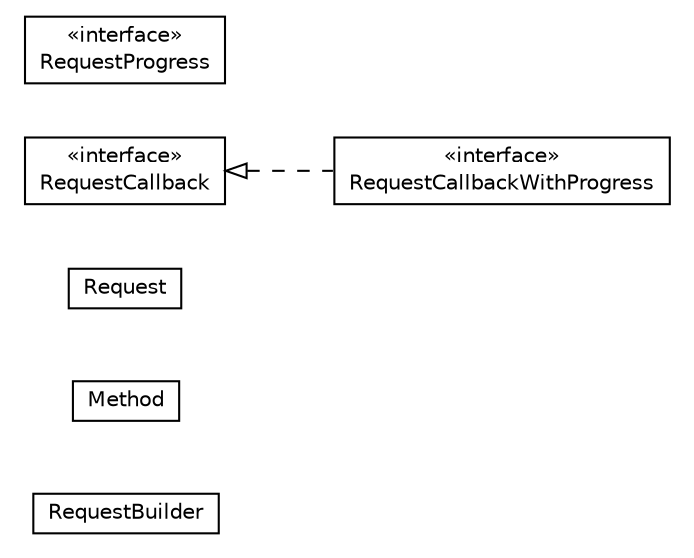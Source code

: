 #!/usr/local/bin/dot
#
# Class diagram 
# Generated by UMLGraph version R5_6-24-gf6e263 (http://www.umlgraph.org/)
#

digraph G {
	edge [fontname="Helvetica",fontsize=10,labelfontname="Helvetica",labelfontsize=10];
	node [fontname="Helvetica",fontsize=10,shape=plaintext];
	nodesep=0.25;
	ranksep=0.5;
	rankdir=LR;
	// com.google.gwt.http.client.RequestBuilder
	c847 [label=<<table title="com.google.gwt.http.client.RequestBuilder" border="0" cellborder="1" cellspacing="0" cellpadding="2" port="p" href="./RequestBuilder.html">
		<tr><td><table border="0" cellspacing="0" cellpadding="1">
<tr><td align="center" balign="center"> RequestBuilder </td></tr>
		</table></td></tr>
		</table>>, URL="./RequestBuilder.html", fontname="Helvetica", fontcolor="black", fontsize=10.0];
	// com.google.gwt.http.client.RequestBuilder.Method
	c848 [label=<<table title="com.google.gwt.http.client.RequestBuilder.Method" border="0" cellborder="1" cellspacing="0" cellpadding="2" port="p" href="./RequestBuilder.Method.html">
		<tr><td><table border="0" cellspacing="0" cellpadding="1">
<tr><td align="center" balign="center"> Method </td></tr>
		</table></td></tr>
		</table>>, URL="./RequestBuilder.Method.html", fontname="Helvetica", fontcolor="black", fontsize=10.0];
	// com.google.gwt.http.client.Request
	c849 [label=<<table title="com.google.gwt.http.client.Request" border="0" cellborder="1" cellspacing="0" cellpadding="2" port="p" href="./Request.html">
		<tr><td><table border="0" cellspacing="0" cellpadding="1">
<tr><td align="center" balign="center"> Request </td></tr>
		</table></td></tr>
		</table>>, URL="./Request.html", fontname="Helvetica", fontcolor="black", fontsize=10.0];
	// com.google.gwt.http.client.RequestCallbackWithProgress
	c850 [label=<<table title="com.google.gwt.http.client.RequestCallbackWithProgress" border="0" cellborder="1" cellspacing="0" cellpadding="2" port="p" href="./RequestCallbackWithProgress.html">
		<tr><td><table border="0" cellspacing="0" cellpadding="1">
<tr><td align="center" balign="center"> &#171;interface&#187; </td></tr>
<tr><td align="center" balign="center"> RequestCallbackWithProgress </td></tr>
		</table></td></tr>
		</table>>, URL="./RequestCallbackWithProgress.html", fontname="Helvetica", fontcolor="black", fontsize=10.0];
	// com.google.gwt.http.client.RequestProgress
	c851 [label=<<table title="com.google.gwt.http.client.RequestProgress" border="0" cellborder="1" cellspacing="0" cellpadding="2" port="p" href="./RequestProgress.html">
		<tr><td><table border="0" cellspacing="0" cellpadding="1">
<tr><td align="center" balign="center"> &#171;interface&#187; </td></tr>
<tr><td align="center" balign="center"> RequestProgress </td></tr>
		</table></td></tr>
		</table>>, URL="./RequestProgress.html", fontname="Helvetica", fontcolor="black", fontsize=10.0];
	//com.google.gwt.http.client.RequestCallbackWithProgress implements com.google.gwt.http.client.RequestCallback
	c852:p -> c850:p [dir=back,arrowtail=empty,style=dashed];
	// com.google.gwt.http.client.RequestCallback
	c852 [label=<<table title="com.google.gwt.http.client.RequestCallback" border="0" cellborder="1" cellspacing="0" cellpadding="2" port="p" href="http://google-web-toolkit.googlecode.com/svn/javadoc/latest/com/google/gwt/http/client/RequestCallback.html">
		<tr><td><table border="0" cellspacing="0" cellpadding="1">
<tr><td align="center" balign="center"> &#171;interface&#187; </td></tr>
<tr><td align="center" balign="center"> RequestCallback </td></tr>
		</table></td></tr>
		</table>>, URL="http://google-web-toolkit.googlecode.com/svn/javadoc/latest/com/google/gwt/http/client/RequestCallback.html", fontname="Helvetica", fontcolor="black", fontsize=10.0];
}

